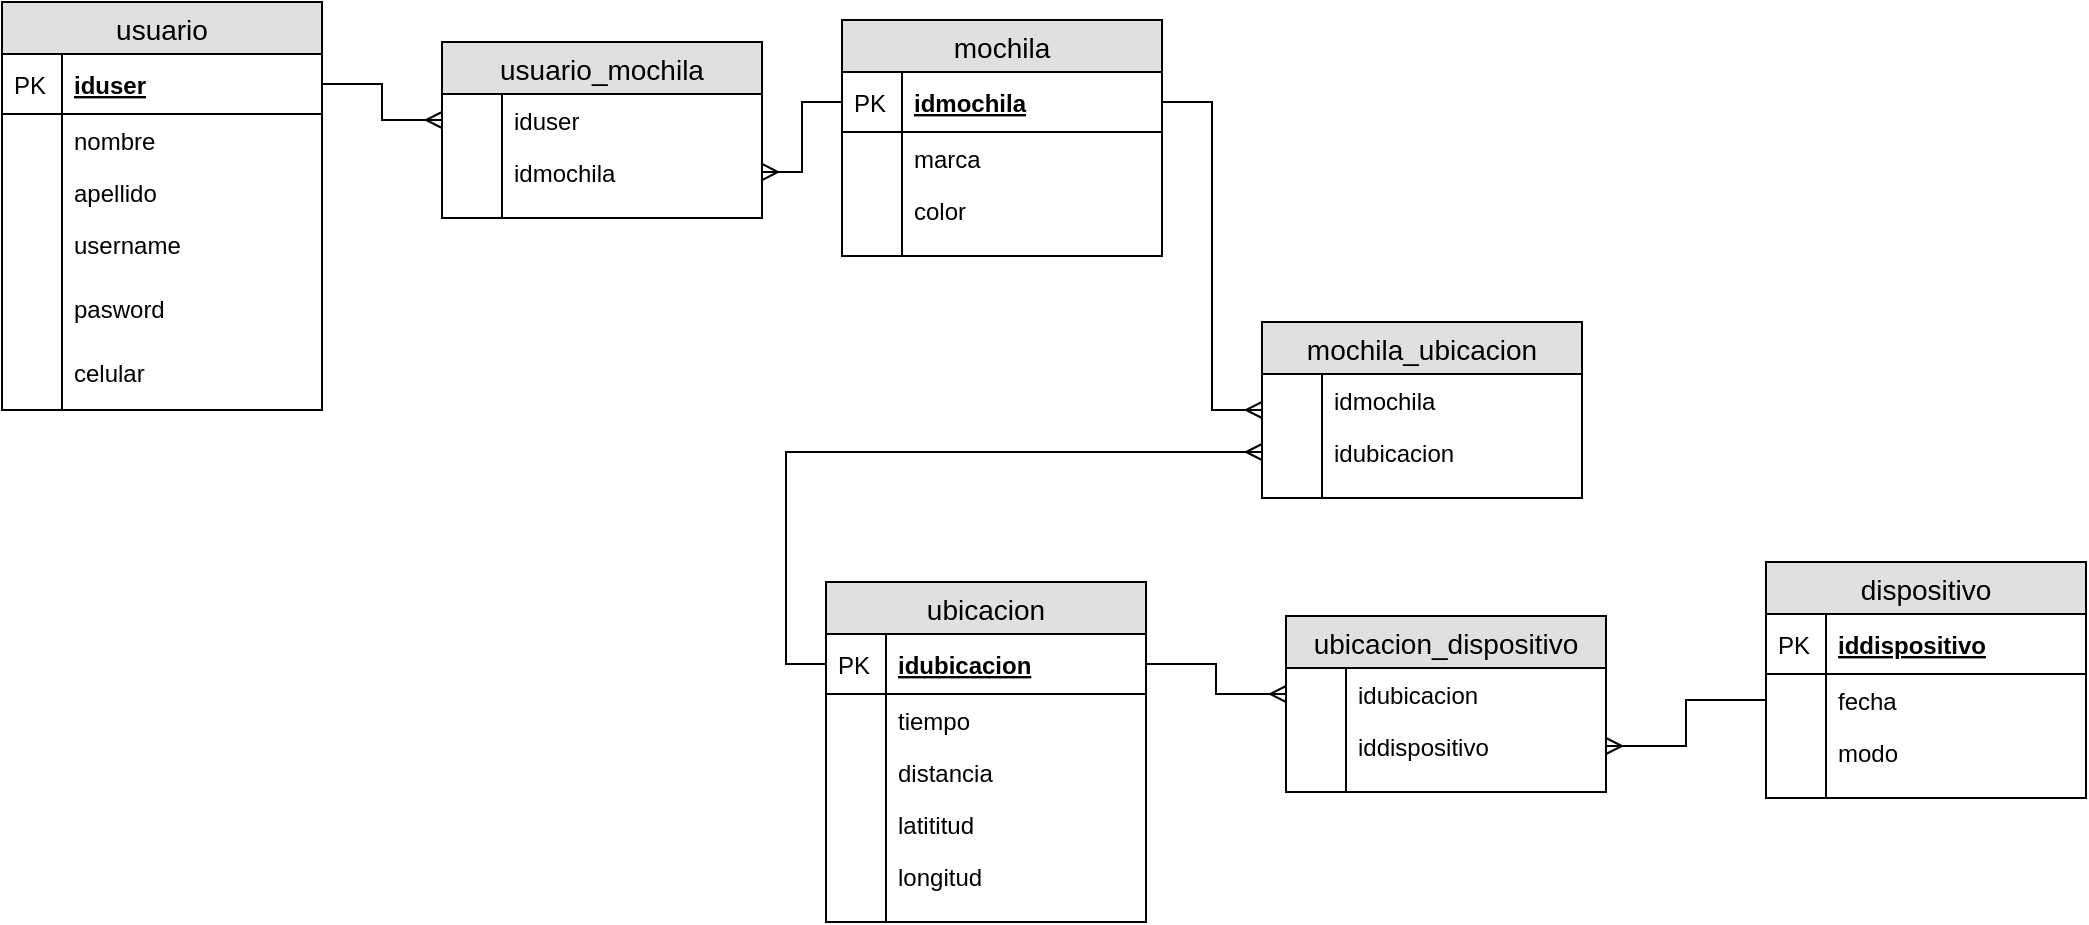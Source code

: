 <mxfile version="12.2.3" type="device" pages="1"><diagram id="E34uHVGVLpfcaancx2mI" name="Page-1"><mxGraphModel dx="868" dy="401" grid="1" gridSize="10" guides="1" tooltips="1" connect="1" arrows="1" fold="1" page="1" pageScale="1" pageWidth="827" pageHeight="1169" math="0" shadow="0"><root><mxCell id="0"/><mxCell id="1" parent="0"/><mxCell id="Yw11djbjVSp15Vq9Mh3X-1" value="usuario" style="swimlane;fontStyle=0;childLayout=stackLayout;horizontal=1;startSize=26;fillColor=#e0e0e0;horizontalStack=0;resizeParent=1;resizeParentMax=0;resizeLast=0;collapsible=1;marginBottom=0;swimlaneFillColor=#ffffff;align=center;fontSize=14;" vertex="1" parent="1"><mxGeometry x="100" y="80" width="160" height="204" as="geometry"/></mxCell><mxCell id="Yw11djbjVSp15Vq9Mh3X-2" value="iduser" style="shape=partialRectangle;top=0;left=0;right=0;bottom=1;align=left;verticalAlign=middle;fillColor=none;spacingLeft=34;spacingRight=4;overflow=hidden;rotatable=0;points=[[0,0.5],[1,0.5]];portConstraint=eastwest;dropTarget=0;fontStyle=5;fontSize=12;" vertex="1" parent="Yw11djbjVSp15Vq9Mh3X-1"><mxGeometry y="26" width="160" height="30" as="geometry"/></mxCell><mxCell id="Yw11djbjVSp15Vq9Mh3X-3" value="PK" style="shape=partialRectangle;top=0;left=0;bottom=0;fillColor=none;align=left;verticalAlign=middle;spacingLeft=4;spacingRight=4;overflow=hidden;rotatable=0;points=[];portConstraint=eastwest;part=1;fontSize=12;" vertex="1" connectable="0" parent="Yw11djbjVSp15Vq9Mh3X-2"><mxGeometry width="30" height="30" as="geometry"/></mxCell><mxCell id="Yw11djbjVSp15Vq9Mh3X-4" value="nombre" style="shape=partialRectangle;top=0;left=0;right=0;bottom=0;align=left;verticalAlign=top;fillColor=none;spacingLeft=34;spacingRight=4;overflow=hidden;rotatable=0;points=[[0,0.5],[1,0.5]];portConstraint=eastwest;dropTarget=0;fontSize=12;" vertex="1" parent="Yw11djbjVSp15Vq9Mh3X-1"><mxGeometry y="56" width="160" height="26" as="geometry"/></mxCell><mxCell id="Yw11djbjVSp15Vq9Mh3X-5" value="" style="shape=partialRectangle;top=0;left=0;bottom=0;fillColor=none;align=left;verticalAlign=top;spacingLeft=4;spacingRight=4;overflow=hidden;rotatable=0;points=[];portConstraint=eastwest;part=1;fontSize=12;" vertex="1" connectable="0" parent="Yw11djbjVSp15Vq9Mh3X-4"><mxGeometry width="30" height="26" as="geometry"/></mxCell><mxCell id="Yw11djbjVSp15Vq9Mh3X-6" value="apellido" style="shape=partialRectangle;top=0;left=0;right=0;bottom=0;align=left;verticalAlign=top;fillColor=none;spacingLeft=34;spacingRight=4;overflow=hidden;rotatable=0;points=[[0,0.5],[1,0.5]];portConstraint=eastwest;dropTarget=0;fontSize=12;" vertex="1" parent="Yw11djbjVSp15Vq9Mh3X-1"><mxGeometry y="82" width="160" height="26" as="geometry"/></mxCell><mxCell id="Yw11djbjVSp15Vq9Mh3X-7" value="" style="shape=partialRectangle;top=0;left=0;bottom=0;fillColor=none;align=left;verticalAlign=top;spacingLeft=4;spacingRight=4;overflow=hidden;rotatable=0;points=[];portConstraint=eastwest;part=1;fontSize=12;" vertex="1" connectable="0" parent="Yw11djbjVSp15Vq9Mh3X-6"><mxGeometry width="30" height="26" as="geometry"/></mxCell><mxCell id="Yw11djbjVSp15Vq9Mh3X-8" value="username&#10;&#10;" style="shape=partialRectangle;top=0;left=0;right=0;bottom=0;align=left;verticalAlign=top;fillColor=none;spacingLeft=34;spacingRight=4;overflow=hidden;rotatable=0;points=[[0,0.5],[1,0.5]];portConstraint=eastwest;dropTarget=0;fontSize=12;" vertex="1" parent="Yw11djbjVSp15Vq9Mh3X-1"><mxGeometry y="108" width="160" height="32" as="geometry"/></mxCell><mxCell id="Yw11djbjVSp15Vq9Mh3X-9" value="" style="shape=partialRectangle;top=0;left=0;bottom=0;fillColor=none;align=left;verticalAlign=top;spacingLeft=4;spacingRight=4;overflow=hidden;rotatable=0;points=[];portConstraint=eastwest;part=1;fontSize=12;" vertex="1" connectable="0" parent="Yw11djbjVSp15Vq9Mh3X-8"><mxGeometry width="30" height="32" as="geometry"/></mxCell><mxCell id="Yw11djbjVSp15Vq9Mh3X-48" value="pasword" style="shape=partialRectangle;top=0;left=0;right=0;bottom=0;align=left;verticalAlign=top;fillColor=none;spacingLeft=34;spacingRight=4;overflow=hidden;rotatable=0;points=[[0,0.5],[1,0.5]];portConstraint=eastwest;dropTarget=0;fontSize=12;" vertex="1" parent="Yw11djbjVSp15Vq9Mh3X-1"><mxGeometry y="140" width="160" height="32" as="geometry"/></mxCell><mxCell id="Yw11djbjVSp15Vq9Mh3X-49" value="" style="shape=partialRectangle;top=0;left=0;bottom=0;fillColor=none;align=left;verticalAlign=top;spacingLeft=4;spacingRight=4;overflow=hidden;rotatable=0;points=[];portConstraint=eastwest;part=1;fontSize=12;" vertex="1" connectable="0" parent="Yw11djbjVSp15Vq9Mh3X-48"><mxGeometry width="30" height="32" as="geometry"/></mxCell><mxCell id="Yw11djbjVSp15Vq9Mh3X-50" value="celular" style="shape=partialRectangle;top=0;left=0;right=0;bottom=0;align=left;verticalAlign=top;fillColor=none;spacingLeft=34;spacingRight=4;overflow=hidden;rotatable=0;points=[[0,0.5],[1,0.5]];portConstraint=eastwest;dropTarget=0;fontSize=12;" vertex="1" parent="Yw11djbjVSp15Vq9Mh3X-1"><mxGeometry y="172" width="160" height="32" as="geometry"/></mxCell><mxCell id="Yw11djbjVSp15Vq9Mh3X-51" value="" style="shape=partialRectangle;top=0;left=0;bottom=0;fillColor=none;align=left;verticalAlign=top;spacingLeft=4;spacingRight=4;overflow=hidden;rotatable=0;points=[];portConstraint=eastwest;part=1;fontSize=12;" vertex="1" connectable="0" parent="Yw11djbjVSp15Vq9Mh3X-50"><mxGeometry width="30" height="32" as="geometry"/></mxCell><mxCell id="Yw11djbjVSp15Vq9Mh3X-12" value="mochila" style="swimlane;fontStyle=0;childLayout=stackLayout;horizontal=1;startSize=26;fillColor=#e0e0e0;horizontalStack=0;resizeParent=1;resizeParentMax=0;resizeLast=0;collapsible=1;marginBottom=0;swimlaneFillColor=#ffffff;align=center;fontSize=14;" vertex="1" parent="1"><mxGeometry x="520" y="89" width="160" height="118" as="geometry"/></mxCell><mxCell id="Yw11djbjVSp15Vq9Mh3X-13" value="idmochila" style="shape=partialRectangle;top=0;left=0;right=0;bottom=1;align=left;verticalAlign=middle;fillColor=none;spacingLeft=34;spacingRight=4;overflow=hidden;rotatable=0;points=[[0,0.5],[1,0.5]];portConstraint=eastwest;dropTarget=0;fontStyle=5;fontSize=12;" vertex="1" parent="Yw11djbjVSp15Vq9Mh3X-12"><mxGeometry y="26" width="160" height="30" as="geometry"/></mxCell><mxCell id="Yw11djbjVSp15Vq9Mh3X-14" value="PK" style="shape=partialRectangle;top=0;left=0;bottom=0;fillColor=none;align=left;verticalAlign=middle;spacingLeft=4;spacingRight=4;overflow=hidden;rotatable=0;points=[];portConstraint=eastwest;part=1;fontSize=12;" vertex="1" connectable="0" parent="Yw11djbjVSp15Vq9Mh3X-13"><mxGeometry width="30" height="30" as="geometry"/></mxCell><mxCell id="Yw11djbjVSp15Vq9Mh3X-15" value="marca" style="shape=partialRectangle;top=0;left=0;right=0;bottom=0;align=left;verticalAlign=top;fillColor=none;spacingLeft=34;spacingRight=4;overflow=hidden;rotatable=0;points=[[0,0.5],[1,0.5]];portConstraint=eastwest;dropTarget=0;fontSize=12;" vertex="1" parent="Yw11djbjVSp15Vq9Mh3X-12"><mxGeometry y="56" width="160" height="26" as="geometry"/></mxCell><mxCell id="Yw11djbjVSp15Vq9Mh3X-16" value="" style="shape=partialRectangle;top=0;left=0;bottom=0;fillColor=none;align=left;verticalAlign=top;spacingLeft=4;spacingRight=4;overflow=hidden;rotatable=0;points=[];portConstraint=eastwest;part=1;fontSize=12;" vertex="1" connectable="0" parent="Yw11djbjVSp15Vq9Mh3X-15"><mxGeometry width="30" height="26" as="geometry"/></mxCell><mxCell id="Yw11djbjVSp15Vq9Mh3X-17" value="color" style="shape=partialRectangle;top=0;left=0;right=0;bottom=0;align=left;verticalAlign=top;fillColor=none;spacingLeft=34;spacingRight=4;overflow=hidden;rotatable=0;points=[[0,0.5],[1,0.5]];portConstraint=eastwest;dropTarget=0;fontSize=12;" vertex="1" parent="Yw11djbjVSp15Vq9Mh3X-12"><mxGeometry y="82" width="160" height="26" as="geometry"/></mxCell><mxCell id="Yw11djbjVSp15Vq9Mh3X-18" value="" style="shape=partialRectangle;top=0;left=0;bottom=0;fillColor=none;align=left;verticalAlign=top;spacingLeft=4;spacingRight=4;overflow=hidden;rotatable=0;points=[];portConstraint=eastwest;part=1;fontSize=12;" vertex="1" connectable="0" parent="Yw11djbjVSp15Vq9Mh3X-17"><mxGeometry width="30" height="26" as="geometry"/></mxCell><mxCell id="Yw11djbjVSp15Vq9Mh3X-21" value="" style="shape=partialRectangle;top=0;left=0;right=0;bottom=0;align=left;verticalAlign=top;fillColor=none;spacingLeft=34;spacingRight=4;overflow=hidden;rotatable=0;points=[[0,0.5],[1,0.5]];portConstraint=eastwest;dropTarget=0;fontSize=12;" vertex="1" parent="Yw11djbjVSp15Vq9Mh3X-12"><mxGeometry y="108" width="160" height="10" as="geometry"/></mxCell><mxCell id="Yw11djbjVSp15Vq9Mh3X-22" value="" style="shape=partialRectangle;top=0;left=0;bottom=0;fillColor=none;align=left;verticalAlign=top;spacingLeft=4;spacingRight=4;overflow=hidden;rotatable=0;points=[];portConstraint=eastwest;part=1;fontSize=12;" vertex="1" connectable="0" parent="Yw11djbjVSp15Vq9Mh3X-21"><mxGeometry width="30" height="10" as="geometry"/></mxCell><mxCell id="Yw11djbjVSp15Vq9Mh3X-23" value="ubicacion" style="swimlane;fontStyle=0;childLayout=stackLayout;horizontal=1;startSize=26;fillColor=#e0e0e0;horizontalStack=0;resizeParent=1;resizeParentMax=0;resizeLast=0;collapsible=1;marginBottom=0;swimlaneFillColor=#ffffff;align=center;fontSize=14;" vertex="1" parent="1"><mxGeometry x="512" y="370" width="160" height="170" as="geometry"/></mxCell><mxCell id="Yw11djbjVSp15Vq9Mh3X-24" value="idubicacion" style="shape=partialRectangle;top=0;left=0;right=0;bottom=1;align=left;verticalAlign=middle;fillColor=none;spacingLeft=34;spacingRight=4;overflow=hidden;rotatable=0;points=[[0,0.5],[1,0.5]];portConstraint=eastwest;dropTarget=0;fontStyle=5;fontSize=12;" vertex="1" parent="Yw11djbjVSp15Vq9Mh3X-23"><mxGeometry y="26" width="160" height="30" as="geometry"/></mxCell><mxCell id="Yw11djbjVSp15Vq9Mh3X-25" value="PK" style="shape=partialRectangle;top=0;left=0;bottom=0;fillColor=none;align=left;verticalAlign=middle;spacingLeft=4;spacingRight=4;overflow=hidden;rotatable=0;points=[];portConstraint=eastwest;part=1;fontSize=12;" vertex="1" connectable="0" parent="Yw11djbjVSp15Vq9Mh3X-24"><mxGeometry width="30" height="30" as="geometry"/></mxCell><mxCell id="Yw11djbjVSp15Vq9Mh3X-26" value="tiempo" style="shape=partialRectangle;top=0;left=0;right=0;bottom=0;align=left;verticalAlign=top;fillColor=none;spacingLeft=34;spacingRight=4;overflow=hidden;rotatable=0;points=[[0,0.5],[1,0.5]];portConstraint=eastwest;dropTarget=0;fontSize=12;" vertex="1" parent="Yw11djbjVSp15Vq9Mh3X-23"><mxGeometry y="56" width="160" height="26" as="geometry"/></mxCell><mxCell id="Yw11djbjVSp15Vq9Mh3X-27" value="" style="shape=partialRectangle;top=0;left=0;bottom=0;fillColor=none;align=left;verticalAlign=top;spacingLeft=4;spacingRight=4;overflow=hidden;rotatable=0;points=[];portConstraint=eastwest;part=1;fontSize=12;" vertex="1" connectable="0" parent="Yw11djbjVSp15Vq9Mh3X-26"><mxGeometry width="30" height="26" as="geometry"/></mxCell><mxCell id="Yw11djbjVSp15Vq9Mh3X-28" value="distancia" style="shape=partialRectangle;top=0;left=0;right=0;bottom=0;align=left;verticalAlign=top;fillColor=none;spacingLeft=34;spacingRight=4;overflow=hidden;rotatable=0;points=[[0,0.5],[1,0.5]];portConstraint=eastwest;dropTarget=0;fontSize=12;" vertex="1" parent="Yw11djbjVSp15Vq9Mh3X-23"><mxGeometry y="82" width="160" height="26" as="geometry"/></mxCell><mxCell id="Yw11djbjVSp15Vq9Mh3X-29" value="" style="shape=partialRectangle;top=0;left=0;bottom=0;fillColor=none;align=left;verticalAlign=top;spacingLeft=4;spacingRight=4;overflow=hidden;rotatable=0;points=[];portConstraint=eastwest;part=1;fontSize=12;" vertex="1" connectable="0" parent="Yw11djbjVSp15Vq9Mh3X-28"><mxGeometry width="30" height="26" as="geometry"/></mxCell><mxCell id="Yw11djbjVSp15Vq9Mh3X-30" value="latititud" style="shape=partialRectangle;top=0;left=0;right=0;bottom=0;align=left;verticalAlign=top;fillColor=none;spacingLeft=34;spacingRight=4;overflow=hidden;rotatable=0;points=[[0,0.5],[1,0.5]];portConstraint=eastwest;dropTarget=0;fontSize=12;" vertex="1" parent="Yw11djbjVSp15Vq9Mh3X-23"><mxGeometry y="108" width="160" height="26" as="geometry"/></mxCell><mxCell id="Yw11djbjVSp15Vq9Mh3X-31" value="" style="shape=partialRectangle;top=0;left=0;bottom=0;fillColor=none;align=left;verticalAlign=top;spacingLeft=4;spacingRight=4;overflow=hidden;rotatable=0;points=[];portConstraint=eastwest;part=1;fontSize=12;" vertex="1" connectable="0" parent="Yw11djbjVSp15Vq9Mh3X-30"><mxGeometry width="30" height="26" as="geometry"/></mxCell><mxCell id="Yw11djbjVSp15Vq9Mh3X-52" value="longitud" style="shape=partialRectangle;top=0;left=0;right=0;bottom=0;align=left;verticalAlign=top;fillColor=none;spacingLeft=34;spacingRight=4;overflow=hidden;rotatable=0;points=[[0,0.5],[1,0.5]];portConstraint=eastwest;dropTarget=0;fontSize=12;" vertex="1" parent="Yw11djbjVSp15Vq9Mh3X-23"><mxGeometry y="134" width="160" height="26" as="geometry"/></mxCell><mxCell id="Yw11djbjVSp15Vq9Mh3X-53" value="" style="shape=partialRectangle;top=0;left=0;bottom=0;fillColor=none;align=left;verticalAlign=top;spacingLeft=4;spacingRight=4;overflow=hidden;rotatable=0;points=[];portConstraint=eastwest;part=1;fontSize=12;" vertex="1" connectable="0" parent="Yw11djbjVSp15Vq9Mh3X-52"><mxGeometry width="30" height="26" as="geometry"/></mxCell><mxCell id="Yw11djbjVSp15Vq9Mh3X-32" value="" style="shape=partialRectangle;top=0;left=0;right=0;bottom=0;align=left;verticalAlign=top;fillColor=none;spacingLeft=34;spacingRight=4;overflow=hidden;rotatable=0;points=[[0,0.5],[1,0.5]];portConstraint=eastwest;dropTarget=0;fontSize=12;" vertex="1" parent="Yw11djbjVSp15Vq9Mh3X-23"><mxGeometry y="160" width="160" height="10" as="geometry"/></mxCell><mxCell id="Yw11djbjVSp15Vq9Mh3X-33" value="" style="shape=partialRectangle;top=0;left=0;bottom=0;fillColor=none;align=left;verticalAlign=top;spacingLeft=4;spacingRight=4;overflow=hidden;rotatable=0;points=[];portConstraint=eastwest;part=1;fontSize=12;" vertex="1" connectable="0" parent="Yw11djbjVSp15Vq9Mh3X-32"><mxGeometry width="30" height="10" as="geometry"/></mxCell><mxCell id="Yw11djbjVSp15Vq9Mh3X-34" value="dispositivo" style="swimlane;fontStyle=0;childLayout=stackLayout;horizontal=1;startSize=26;fillColor=#e0e0e0;horizontalStack=0;resizeParent=1;resizeParentMax=0;resizeLast=0;collapsible=1;marginBottom=0;swimlaneFillColor=#ffffff;align=center;fontSize=14;" vertex="1" parent="1"><mxGeometry x="982" y="360" width="160" height="118" as="geometry"/></mxCell><mxCell id="Yw11djbjVSp15Vq9Mh3X-35" value="iddispositivo" style="shape=partialRectangle;top=0;left=0;right=0;bottom=1;align=left;verticalAlign=middle;fillColor=none;spacingLeft=34;spacingRight=4;overflow=hidden;rotatable=0;points=[[0,0.5],[1,0.5]];portConstraint=eastwest;dropTarget=0;fontStyle=5;fontSize=12;" vertex="1" parent="Yw11djbjVSp15Vq9Mh3X-34"><mxGeometry y="26" width="160" height="30" as="geometry"/></mxCell><mxCell id="Yw11djbjVSp15Vq9Mh3X-36" value="PK" style="shape=partialRectangle;top=0;left=0;bottom=0;fillColor=none;align=left;verticalAlign=middle;spacingLeft=4;spacingRight=4;overflow=hidden;rotatable=0;points=[];portConstraint=eastwest;part=1;fontSize=12;" vertex="1" connectable="0" parent="Yw11djbjVSp15Vq9Mh3X-35"><mxGeometry width="30" height="30" as="geometry"/></mxCell><mxCell id="Yw11djbjVSp15Vq9Mh3X-39" value="fecha" style="shape=partialRectangle;top=0;left=0;right=0;bottom=0;align=left;verticalAlign=top;fillColor=none;spacingLeft=34;spacingRight=4;overflow=hidden;rotatable=0;points=[[0,0.5],[1,0.5]];portConstraint=eastwest;dropTarget=0;fontSize=12;" vertex="1" parent="Yw11djbjVSp15Vq9Mh3X-34"><mxGeometry y="56" width="160" height="26" as="geometry"/></mxCell><mxCell id="Yw11djbjVSp15Vq9Mh3X-40" value="" style="shape=partialRectangle;top=0;left=0;bottom=0;fillColor=none;align=left;verticalAlign=top;spacingLeft=4;spacingRight=4;overflow=hidden;rotatable=0;points=[];portConstraint=eastwest;part=1;fontSize=12;" vertex="1" connectable="0" parent="Yw11djbjVSp15Vq9Mh3X-39"><mxGeometry width="30" height="26" as="geometry"/></mxCell><mxCell id="Yw11djbjVSp15Vq9Mh3X-41" value="modo" style="shape=partialRectangle;top=0;left=0;right=0;bottom=0;align=left;verticalAlign=top;fillColor=none;spacingLeft=34;spacingRight=4;overflow=hidden;rotatable=0;points=[[0,0.5],[1,0.5]];portConstraint=eastwest;dropTarget=0;fontSize=12;" vertex="1" parent="Yw11djbjVSp15Vq9Mh3X-34"><mxGeometry y="82" width="160" height="26" as="geometry"/></mxCell><mxCell id="Yw11djbjVSp15Vq9Mh3X-42" value="" style="shape=partialRectangle;top=0;left=0;bottom=0;fillColor=none;align=left;verticalAlign=top;spacingLeft=4;spacingRight=4;overflow=hidden;rotatable=0;points=[];portConstraint=eastwest;part=1;fontSize=12;" vertex="1" connectable="0" parent="Yw11djbjVSp15Vq9Mh3X-41"><mxGeometry width="30" height="26" as="geometry"/></mxCell><mxCell id="Yw11djbjVSp15Vq9Mh3X-43" value="" style="shape=partialRectangle;top=0;left=0;right=0;bottom=0;align=left;verticalAlign=top;fillColor=none;spacingLeft=34;spacingRight=4;overflow=hidden;rotatable=0;points=[[0,0.5],[1,0.5]];portConstraint=eastwest;dropTarget=0;fontSize=12;" vertex="1" parent="Yw11djbjVSp15Vq9Mh3X-34"><mxGeometry y="108" width="160" height="10" as="geometry"/></mxCell><mxCell id="Yw11djbjVSp15Vq9Mh3X-44" value="" style="shape=partialRectangle;top=0;left=0;bottom=0;fillColor=none;align=left;verticalAlign=top;spacingLeft=4;spacingRight=4;overflow=hidden;rotatable=0;points=[];portConstraint=eastwest;part=1;fontSize=12;" vertex="1" connectable="0" parent="Yw11djbjVSp15Vq9Mh3X-43"><mxGeometry width="30" height="10" as="geometry"/></mxCell><mxCell id="Yw11djbjVSp15Vq9Mh3X-54" value="usuario_mochila" style="swimlane;fontStyle=0;childLayout=stackLayout;horizontal=1;startSize=26;fillColor=#e0e0e0;horizontalStack=0;resizeParent=1;resizeParentMax=0;resizeLast=0;collapsible=1;marginBottom=0;swimlaneFillColor=#ffffff;align=center;fontSize=14;" vertex="1" parent="1"><mxGeometry x="320" y="100" width="160" height="88" as="geometry"/></mxCell><mxCell id="Yw11djbjVSp15Vq9Mh3X-57" value="iduser" style="shape=partialRectangle;top=0;left=0;right=0;bottom=0;align=left;verticalAlign=top;fillColor=none;spacingLeft=34;spacingRight=4;overflow=hidden;rotatable=0;points=[[0,0.5],[1,0.5]];portConstraint=eastwest;dropTarget=0;fontSize=12;" vertex="1" parent="Yw11djbjVSp15Vq9Mh3X-54"><mxGeometry y="26" width="160" height="26" as="geometry"/></mxCell><mxCell id="Yw11djbjVSp15Vq9Mh3X-58" value="" style="shape=partialRectangle;top=0;left=0;bottom=0;fillColor=none;align=left;verticalAlign=top;spacingLeft=4;spacingRight=4;overflow=hidden;rotatable=0;points=[];portConstraint=eastwest;part=1;fontSize=12;" vertex="1" connectable="0" parent="Yw11djbjVSp15Vq9Mh3X-57"><mxGeometry width="30" height="26" as="geometry"/></mxCell><mxCell id="Yw11djbjVSp15Vq9Mh3X-59" value="idmochila" style="shape=partialRectangle;top=0;left=0;right=0;bottom=0;align=left;verticalAlign=top;fillColor=none;spacingLeft=34;spacingRight=4;overflow=hidden;rotatable=0;points=[[0,0.5],[1,0.5]];portConstraint=eastwest;dropTarget=0;fontSize=12;" vertex="1" parent="Yw11djbjVSp15Vq9Mh3X-54"><mxGeometry y="52" width="160" height="26" as="geometry"/></mxCell><mxCell id="Yw11djbjVSp15Vq9Mh3X-60" value="" style="shape=partialRectangle;top=0;left=0;bottom=0;fillColor=none;align=left;verticalAlign=top;spacingLeft=4;spacingRight=4;overflow=hidden;rotatable=0;points=[];portConstraint=eastwest;part=1;fontSize=12;" vertex="1" connectable="0" parent="Yw11djbjVSp15Vq9Mh3X-59"><mxGeometry width="30" height="26" as="geometry"/></mxCell><mxCell id="Yw11djbjVSp15Vq9Mh3X-63" value="" style="shape=partialRectangle;top=0;left=0;right=0;bottom=0;align=left;verticalAlign=top;fillColor=none;spacingLeft=34;spacingRight=4;overflow=hidden;rotatable=0;points=[[0,0.5],[1,0.5]];portConstraint=eastwest;dropTarget=0;fontSize=12;" vertex="1" parent="Yw11djbjVSp15Vq9Mh3X-54"><mxGeometry y="78" width="160" height="10" as="geometry"/></mxCell><mxCell id="Yw11djbjVSp15Vq9Mh3X-64" value="" style="shape=partialRectangle;top=0;left=0;bottom=0;fillColor=none;align=left;verticalAlign=top;spacingLeft=4;spacingRight=4;overflow=hidden;rotatable=0;points=[];portConstraint=eastwest;part=1;fontSize=12;" vertex="1" connectable="0" parent="Yw11djbjVSp15Vq9Mh3X-63"><mxGeometry width="30" height="10" as="geometry"/></mxCell><mxCell id="Yw11djbjVSp15Vq9Mh3X-79" style="edgeStyle=orthogonalEdgeStyle;rounded=0;orthogonalLoop=1;jettySize=auto;html=1;exitX=1;exitY=0.5;exitDx=0;exitDy=0;entryX=0;entryY=0.5;entryDx=0;entryDy=0;endArrow=ERmany;endFill=0;" edge="1" parent="1" source="Yw11djbjVSp15Vq9Mh3X-2" target="Yw11djbjVSp15Vq9Mh3X-57"><mxGeometry relative="1" as="geometry"/></mxCell><mxCell id="Yw11djbjVSp15Vq9Mh3X-80" style="edgeStyle=orthogonalEdgeStyle;rounded=0;orthogonalLoop=1;jettySize=auto;html=1;exitX=0;exitY=0.5;exitDx=0;exitDy=0;entryX=1;entryY=0.5;entryDx=0;entryDy=0;endArrow=ERmany;endFill=0;" edge="1" parent="1" source="Yw11djbjVSp15Vq9Mh3X-13" target="Yw11djbjVSp15Vq9Mh3X-59"><mxGeometry relative="1" as="geometry"/></mxCell><mxCell id="Yw11djbjVSp15Vq9Mh3X-81" value="ubicacion_dispositivo" style="swimlane;fontStyle=0;childLayout=stackLayout;horizontal=1;startSize=26;fillColor=#e0e0e0;horizontalStack=0;resizeParent=1;resizeParentMax=0;resizeLast=0;collapsible=1;marginBottom=0;swimlaneFillColor=#ffffff;align=center;fontSize=14;" vertex="1" parent="1"><mxGeometry x="742" y="387" width="160" height="88" as="geometry"/></mxCell><mxCell id="Yw11djbjVSp15Vq9Mh3X-84" value="idubicacion" style="shape=partialRectangle;top=0;left=0;right=0;bottom=0;align=left;verticalAlign=top;fillColor=none;spacingLeft=34;spacingRight=4;overflow=hidden;rotatable=0;points=[[0,0.5],[1,0.5]];portConstraint=eastwest;dropTarget=0;fontSize=12;" vertex="1" parent="Yw11djbjVSp15Vq9Mh3X-81"><mxGeometry y="26" width="160" height="26" as="geometry"/></mxCell><mxCell id="Yw11djbjVSp15Vq9Mh3X-85" value="" style="shape=partialRectangle;top=0;left=0;bottom=0;fillColor=none;align=left;verticalAlign=top;spacingLeft=4;spacingRight=4;overflow=hidden;rotatable=0;points=[];portConstraint=eastwest;part=1;fontSize=12;" vertex="1" connectable="0" parent="Yw11djbjVSp15Vq9Mh3X-84"><mxGeometry width="30" height="26" as="geometry"/></mxCell><mxCell id="Yw11djbjVSp15Vq9Mh3X-86" value="iddispositivo" style="shape=partialRectangle;top=0;left=0;right=0;bottom=0;align=left;verticalAlign=top;fillColor=none;spacingLeft=34;spacingRight=4;overflow=hidden;rotatable=0;points=[[0,0.5],[1,0.5]];portConstraint=eastwest;dropTarget=0;fontSize=12;" vertex="1" parent="Yw11djbjVSp15Vq9Mh3X-81"><mxGeometry y="52" width="160" height="26" as="geometry"/></mxCell><mxCell id="Yw11djbjVSp15Vq9Mh3X-87" value="" style="shape=partialRectangle;top=0;left=0;bottom=0;fillColor=none;align=left;verticalAlign=top;spacingLeft=4;spacingRight=4;overflow=hidden;rotatable=0;points=[];portConstraint=eastwest;part=1;fontSize=12;" vertex="1" connectable="0" parent="Yw11djbjVSp15Vq9Mh3X-86"><mxGeometry width="30" height="26" as="geometry"/></mxCell><mxCell id="Yw11djbjVSp15Vq9Mh3X-90" value="" style="shape=partialRectangle;top=0;left=0;right=0;bottom=0;align=left;verticalAlign=top;fillColor=none;spacingLeft=34;spacingRight=4;overflow=hidden;rotatable=0;points=[[0,0.5],[1,0.5]];portConstraint=eastwest;dropTarget=0;fontSize=12;" vertex="1" parent="Yw11djbjVSp15Vq9Mh3X-81"><mxGeometry y="78" width="160" height="10" as="geometry"/></mxCell><mxCell id="Yw11djbjVSp15Vq9Mh3X-91" value="" style="shape=partialRectangle;top=0;left=0;bottom=0;fillColor=none;align=left;verticalAlign=top;spacingLeft=4;spacingRight=4;overflow=hidden;rotatable=0;points=[];portConstraint=eastwest;part=1;fontSize=12;" vertex="1" connectable="0" parent="Yw11djbjVSp15Vq9Mh3X-90"><mxGeometry width="30" height="10" as="geometry"/></mxCell><mxCell id="Yw11djbjVSp15Vq9Mh3X-92" style="edgeStyle=orthogonalEdgeStyle;rounded=0;orthogonalLoop=1;jettySize=auto;html=1;entryX=1;entryY=0.5;entryDx=0;entryDy=0;endArrow=ERmany;endFill=0;" edge="1" parent="1" source="Yw11djbjVSp15Vq9Mh3X-39" target="Yw11djbjVSp15Vq9Mh3X-86"><mxGeometry relative="1" as="geometry"/></mxCell><mxCell id="Yw11djbjVSp15Vq9Mh3X-93" style="edgeStyle=orthogonalEdgeStyle;rounded=0;orthogonalLoop=1;jettySize=auto;html=1;exitX=1;exitY=0.5;exitDx=0;exitDy=0;entryX=0;entryY=0.5;entryDx=0;entryDy=0;endArrow=ERmany;endFill=0;" edge="1" parent="1" source="Yw11djbjVSp15Vq9Mh3X-24" target="Yw11djbjVSp15Vq9Mh3X-84"><mxGeometry relative="1" as="geometry"/></mxCell><mxCell id="Yw11djbjVSp15Vq9Mh3X-98" value="mochila_ubicacion" style="swimlane;fontStyle=0;childLayout=stackLayout;horizontal=1;startSize=26;fillColor=#e0e0e0;horizontalStack=0;resizeParent=1;resizeParentMax=0;resizeLast=0;collapsible=1;marginBottom=0;swimlaneFillColor=#ffffff;align=center;fontSize=14;" vertex="1" parent="1"><mxGeometry x="730" y="240" width="160" height="88" as="geometry"/></mxCell><mxCell id="Yw11djbjVSp15Vq9Mh3X-101" value="idmochila" style="shape=partialRectangle;top=0;left=0;right=0;bottom=0;align=left;verticalAlign=top;fillColor=none;spacingLeft=34;spacingRight=4;overflow=hidden;rotatable=0;points=[[0,0.5],[1,0.5]];portConstraint=eastwest;dropTarget=0;fontSize=12;" vertex="1" parent="Yw11djbjVSp15Vq9Mh3X-98"><mxGeometry y="26" width="160" height="26" as="geometry"/></mxCell><mxCell id="Yw11djbjVSp15Vq9Mh3X-102" value="" style="shape=partialRectangle;top=0;left=0;bottom=0;fillColor=none;align=left;verticalAlign=top;spacingLeft=4;spacingRight=4;overflow=hidden;rotatable=0;points=[];portConstraint=eastwest;part=1;fontSize=12;" vertex="1" connectable="0" parent="Yw11djbjVSp15Vq9Mh3X-101"><mxGeometry width="30" height="26" as="geometry"/></mxCell><mxCell id="Yw11djbjVSp15Vq9Mh3X-103" value="idubicacion" style="shape=partialRectangle;top=0;left=0;right=0;bottom=0;align=left;verticalAlign=top;fillColor=none;spacingLeft=34;spacingRight=4;overflow=hidden;rotatable=0;points=[[0,0.5],[1,0.5]];portConstraint=eastwest;dropTarget=0;fontSize=12;" vertex="1" parent="Yw11djbjVSp15Vq9Mh3X-98"><mxGeometry y="52" width="160" height="26" as="geometry"/></mxCell><mxCell id="Yw11djbjVSp15Vq9Mh3X-104" value="" style="shape=partialRectangle;top=0;left=0;bottom=0;fillColor=none;align=left;verticalAlign=top;spacingLeft=4;spacingRight=4;overflow=hidden;rotatable=0;points=[];portConstraint=eastwest;part=1;fontSize=12;" vertex="1" connectable="0" parent="Yw11djbjVSp15Vq9Mh3X-103"><mxGeometry width="30" height="26" as="geometry"/></mxCell><mxCell id="Yw11djbjVSp15Vq9Mh3X-107" value="" style="shape=partialRectangle;top=0;left=0;right=0;bottom=0;align=left;verticalAlign=top;fillColor=none;spacingLeft=34;spacingRight=4;overflow=hidden;rotatable=0;points=[[0,0.5],[1,0.5]];portConstraint=eastwest;dropTarget=0;fontSize=12;" vertex="1" parent="Yw11djbjVSp15Vq9Mh3X-98"><mxGeometry y="78" width="160" height="10" as="geometry"/></mxCell><mxCell id="Yw11djbjVSp15Vq9Mh3X-108" value="" style="shape=partialRectangle;top=0;left=0;bottom=0;fillColor=none;align=left;verticalAlign=top;spacingLeft=4;spacingRight=4;overflow=hidden;rotatable=0;points=[];portConstraint=eastwest;part=1;fontSize=12;" vertex="1" connectable="0" parent="Yw11djbjVSp15Vq9Mh3X-107"><mxGeometry width="30" height="10" as="geometry"/></mxCell><mxCell id="Yw11djbjVSp15Vq9Mh3X-109" style="edgeStyle=orthogonalEdgeStyle;rounded=0;orthogonalLoop=1;jettySize=auto;html=1;exitX=1;exitY=0.5;exitDx=0;exitDy=0;entryX=0;entryY=0.5;entryDx=0;entryDy=0;endArrow=ERmany;endFill=0;" edge="1" parent="1" source="Yw11djbjVSp15Vq9Mh3X-13" target="Yw11djbjVSp15Vq9Mh3X-98"><mxGeometry relative="1" as="geometry"/></mxCell><mxCell id="Yw11djbjVSp15Vq9Mh3X-110" style="edgeStyle=orthogonalEdgeStyle;rounded=0;orthogonalLoop=1;jettySize=auto;html=1;exitX=0;exitY=0.5;exitDx=0;exitDy=0;entryX=0;entryY=0.5;entryDx=0;entryDy=0;endArrow=ERmany;endFill=0;" edge="1" parent="1" source="Yw11djbjVSp15Vq9Mh3X-24" target="Yw11djbjVSp15Vq9Mh3X-103"><mxGeometry relative="1" as="geometry"/></mxCell></root></mxGraphModel></diagram></mxfile>
